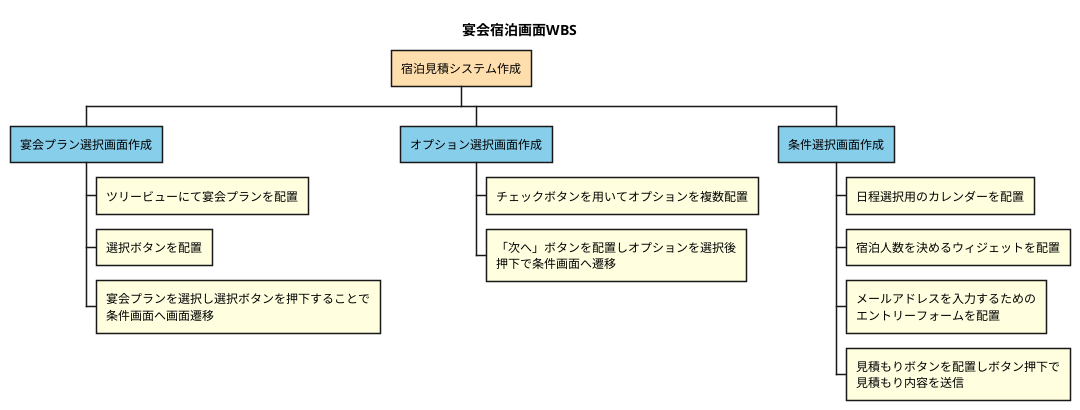 @startwbs 宴会宿泊画面
title 宴会宿泊画面WBS
*[#NavajoWhite] 宿泊見積システム作成
**[#SkyBlue] 宴会プラン選択画面作成
***[#LightYellow] ツリービューにて宴会プランを配置
***[#LightYellow] 選択ボタンを配置
***[#LightYellow] 宴会プランを選択し選択ボタンを押下することで\n条件画面へ画面遷移
**[#SkyBlue] オプション選択画面作成
***[#LightYellow] チェックボタンを用いてオプションを複数配置
***[#LightYellow] 「次へ」ボタンを配置しオプションを選択後\n押下で条件画面へ遷移
**[#SkyBlue] 条件選択画面作成
***[#LightYellow] 日程選択用のカレンダーを配置
***[#LightYellow] 宿泊人数を決めるウィジェットを配置
***[#LightYellow] メールアドレスを入力するための\nエントリーフォームを配置
***[#LightYellow] 見積もりボタンを配置しボタン押下で\n見積もり内容を送信
@endwbs